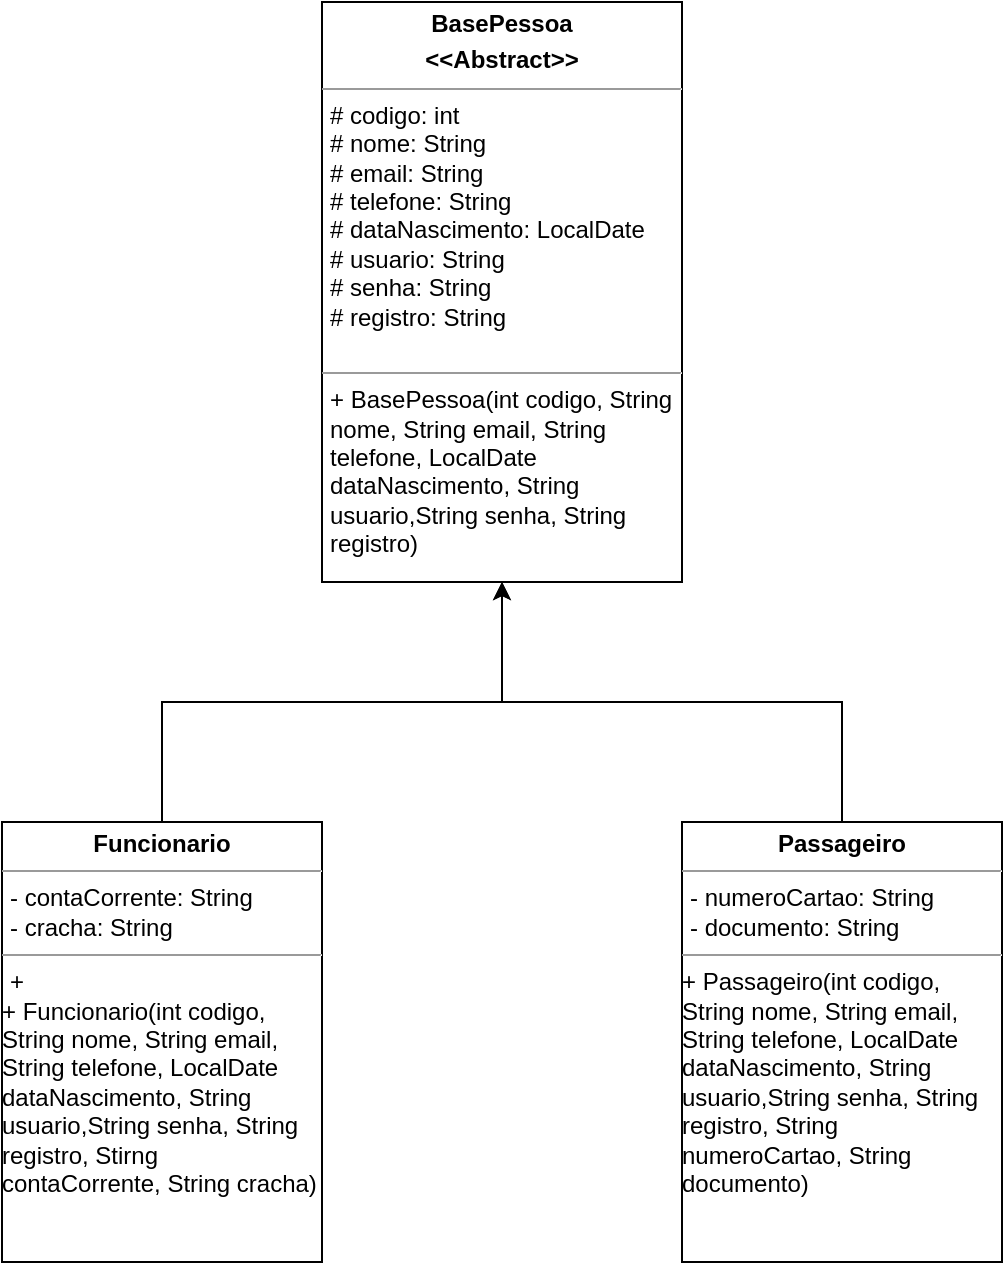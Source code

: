 <mxfile version="21.6.9" type="github">
  <diagram name="Página-1" id="35vXxmRq0thYMW39m7bS">
    <mxGraphModel dx="1434" dy="758" grid="1" gridSize="10" guides="1" tooltips="1" connect="1" arrows="1" fold="1" page="1" pageScale="1" pageWidth="827" pageHeight="1169" math="0" shadow="0">
      <root>
        <mxCell id="0" />
        <mxCell id="1" parent="0" />
        <mxCell id="gdl8egjursF17PnCNPsD-13" value="&lt;p style=&quot;margin:0px;margin-top:4px;text-align:center;&quot;&gt;&lt;b&gt;BasePessoa&lt;/b&gt;&lt;/p&gt;&lt;p style=&quot;margin:0px;margin-top:4px;text-align:center;&quot;&gt;&lt;b&gt;&amp;lt;&amp;lt;Abstract&amp;gt;&amp;gt;&lt;/b&gt;&lt;/p&gt;&lt;hr size=&quot;1&quot;&gt;&lt;p style=&quot;margin:0px;margin-left:4px;&quot;&gt;# codigo: int&lt;/p&gt;&lt;p style=&quot;margin:0px;margin-left:4px;&quot;&gt;# nome: String&lt;/p&gt;&lt;p style=&quot;margin:0px;margin-left:4px;&quot;&gt;# email: String&lt;/p&gt;&lt;p style=&quot;margin:0px;margin-left:4px;&quot;&gt;# telefone: String&lt;/p&gt;&lt;p style=&quot;margin:0px;margin-left:4px;&quot;&gt;# dataNascimento: LocalDate&lt;/p&gt;&lt;p style=&quot;margin:0px;margin-left:4px;&quot;&gt;# usuario: String&lt;/p&gt;&lt;p style=&quot;margin:0px;margin-left:4px;&quot;&gt;# senha: String&lt;/p&gt;&lt;p style=&quot;margin:0px;margin-left:4px;&quot;&gt;# registro: String&lt;/p&gt;&lt;p style=&quot;margin:0px;margin-left:4px;&quot;&gt;&lt;br&gt;&lt;/p&gt;&lt;hr size=&quot;1&quot;&gt;&lt;p style=&quot;margin:0px;margin-left:4px;&quot;&gt;+ BasePessoa(int codigo, String nome, String email, String telefone, LocalDate dataNascimento, String usuario,String senha, String registro)&lt;/p&gt;" style="verticalAlign=top;align=left;overflow=fill;fontSize=12;fontFamily=Helvetica;html=1;whiteSpace=wrap;" vertex="1" parent="1">
          <mxGeometry x="400" y="150" width="180" height="290" as="geometry" />
        </mxCell>
        <mxCell id="gdl8egjursF17PnCNPsD-21" style="edgeStyle=orthogonalEdgeStyle;rounded=0;orthogonalLoop=1;jettySize=auto;html=1;" edge="1" parent="1" source="gdl8egjursF17PnCNPsD-14" target="gdl8egjursF17PnCNPsD-13">
          <mxGeometry relative="1" as="geometry" />
        </mxCell>
        <mxCell id="gdl8egjursF17PnCNPsD-14" value="&lt;p style=&quot;margin:0px;margin-top:4px;text-align:center;&quot;&gt;&lt;b&gt;Funcionario&lt;/b&gt;&lt;/p&gt;&lt;hr size=&quot;1&quot;&gt;&lt;p style=&quot;margin:0px;margin-left:4px;&quot;&gt;- contaCorrente: String&lt;/p&gt;&lt;p style=&quot;margin:0px;margin-left:4px;&quot;&gt;- cracha: String&lt;/p&gt;&lt;hr size=&quot;1&quot;&gt;&lt;p style=&quot;margin:0px;margin-left:4px;&quot;&gt;+&amp;nbsp;&lt;/p&gt;+ Funcionario(int codigo, String nome, String email, String telefone, LocalDate dataNascimento, String usuario,String senha, String registro, Stirng contaCorrente, String cracha)" style="verticalAlign=top;align=left;overflow=fill;fontSize=12;fontFamily=Helvetica;html=1;whiteSpace=wrap;" vertex="1" parent="1">
          <mxGeometry x="240" y="560" width="160" height="220" as="geometry" />
        </mxCell>
        <mxCell id="gdl8egjursF17PnCNPsD-20" style="edgeStyle=orthogonalEdgeStyle;rounded=0;orthogonalLoop=1;jettySize=auto;html=1;" edge="1" parent="1" source="gdl8egjursF17PnCNPsD-15" target="gdl8egjursF17PnCNPsD-13">
          <mxGeometry relative="1" as="geometry" />
        </mxCell>
        <mxCell id="gdl8egjursF17PnCNPsD-15" value="&lt;p style=&quot;margin:0px;margin-top:4px;text-align:center;&quot;&gt;&lt;b&gt;Passageiro&lt;/b&gt;&lt;/p&gt;&lt;hr size=&quot;1&quot;&gt;&lt;p style=&quot;margin:0px;margin-left:4px;&quot;&gt;- numeroCartao: String&lt;/p&gt;&lt;p style=&quot;margin:0px;margin-left:4px;&quot;&gt;- documento: String&lt;/p&gt;&lt;hr size=&quot;1&quot;&gt;&lt;p style=&quot;margin:0px;margin-left:4px;&quot;&gt;&lt;/p&gt;+ Passageiro(int codigo, String nome, String email, String telefone, LocalDate dataNascimento, String usuario,String senha, String registro, String numeroCartao, String documento)" style="verticalAlign=top;align=left;overflow=fill;fontSize=12;fontFamily=Helvetica;html=1;whiteSpace=wrap;" vertex="1" parent="1">
          <mxGeometry x="580" y="560" width="160" height="220" as="geometry" />
        </mxCell>
      </root>
    </mxGraphModel>
  </diagram>
</mxfile>
